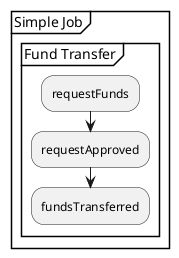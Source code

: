 /'

PLUS User Guide - Simple Sequence Definition
  
'/

@startuml 
partition "Simple Job" {
  group "Fund Transfer"
    :requestFunds;
    :requestApproved;
    :fundsTransferred;
  end group
}
@enduml
